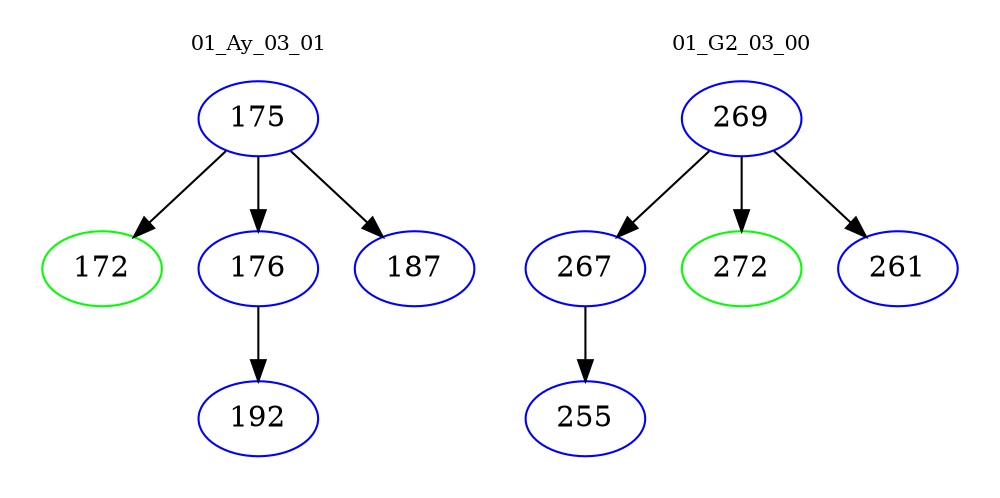 digraph{
subgraph cluster_0 {
color = white
label = "01_Ay_03_01";
fontsize=10;
T0_175 [label="175", color="blue"]
T0_175 -> T0_172 [color="black"]
T0_172 [label="172", color="green"]
T0_175 -> T0_176 [color="black"]
T0_176 [label="176", color="blue"]
T0_176 -> T0_192 [color="black"]
T0_192 [label="192", color="blue"]
T0_175 -> T0_187 [color="black"]
T0_187 [label="187", color="blue"]
}
subgraph cluster_1 {
color = white
label = "01_G2_03_00";
fontsize=10;
T1_269 [label="269", color="blue"]
T1_269 -> T1_267 [color="black"]
T1_267 [label="267", color="blue"]
T1_267 -> T1_255 [color="black"]
T1_255 [label="255", color="blue"]
T1_269 -> T1_272 [color="black"]
T1_272 [label="272", color="green"]
T1_269 -> T1_261 [color="black"]
T1_261 [label="261", color="blue"]
}
}
